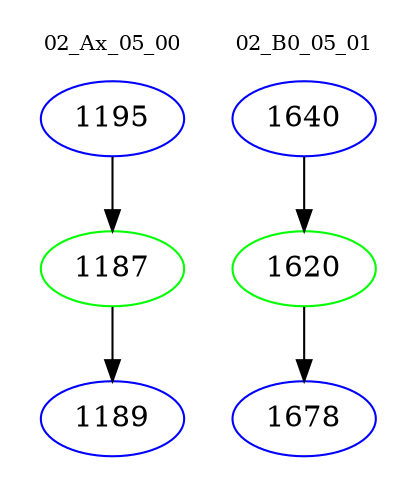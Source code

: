 digraph{
subgraph cluster_0 {
color = white
label = "02_Ax_05_00";
fontsize=10;
T0_1195 [label="1195", color="blue"]
T0_1195 -> T0_1187 [color="black"]
T0_1187 [label="1187", color="green"]
T0_1187 -> T0_1189 [color="black"]
T0_1189 [label="1189", color="blue"]
}
subgraph cluster_1 {
color = white
label = "02_B0_05_01";
fontsize=10;
T1_1640 [label="1640", color="blue"]
T1_1640 -> T1_1620 [color="black"]
T1_1620 [label="1620", color="green"]
T1_1620 -> T1_1678 [color="black"]
T1_1678 [label="1678", color="blue"]
}
}
